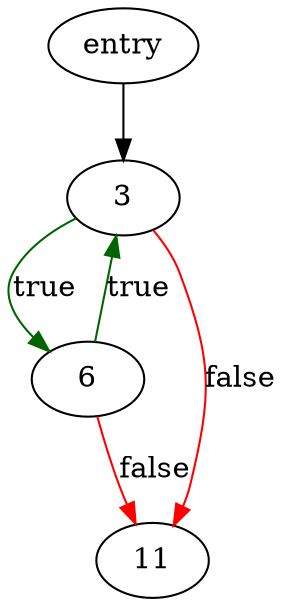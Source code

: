 digraph "base_len" {
	// Node definitions.
	1 [label=entry];
	3;
	6;
	11;

	// Edge definitions.
	1 -> 3;
	3 -> 6 [
		color=darkgreen
		label=true
	];
	3 -> 11 [
		color=red
		label=false
	];
	6 -> 3 [
		color=darkgreen
		label=true
	];
	6 -> 11 [
		color=red
		label=false
	];
}